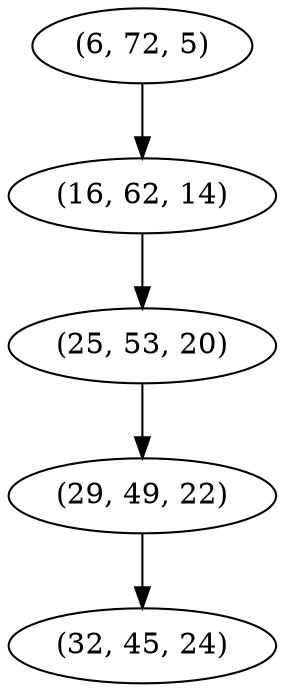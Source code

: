 digraph tree {
    "(6, 72, 5)";
    "(16, 62, 14)";
    "(25, 53, 20)";
    "(29, 49, 22)";
    "(32, 45, 24)";
    "(6, 72, 5)" -> "(16, 62, 14)";
    "(16, 62, 14)" -> "(25, 53, 20)";
    "(25, 53, 20)" -> "(29, 49, 22)";
    "(29, 49, 22)" -> "(32, 45, 24)";
}
